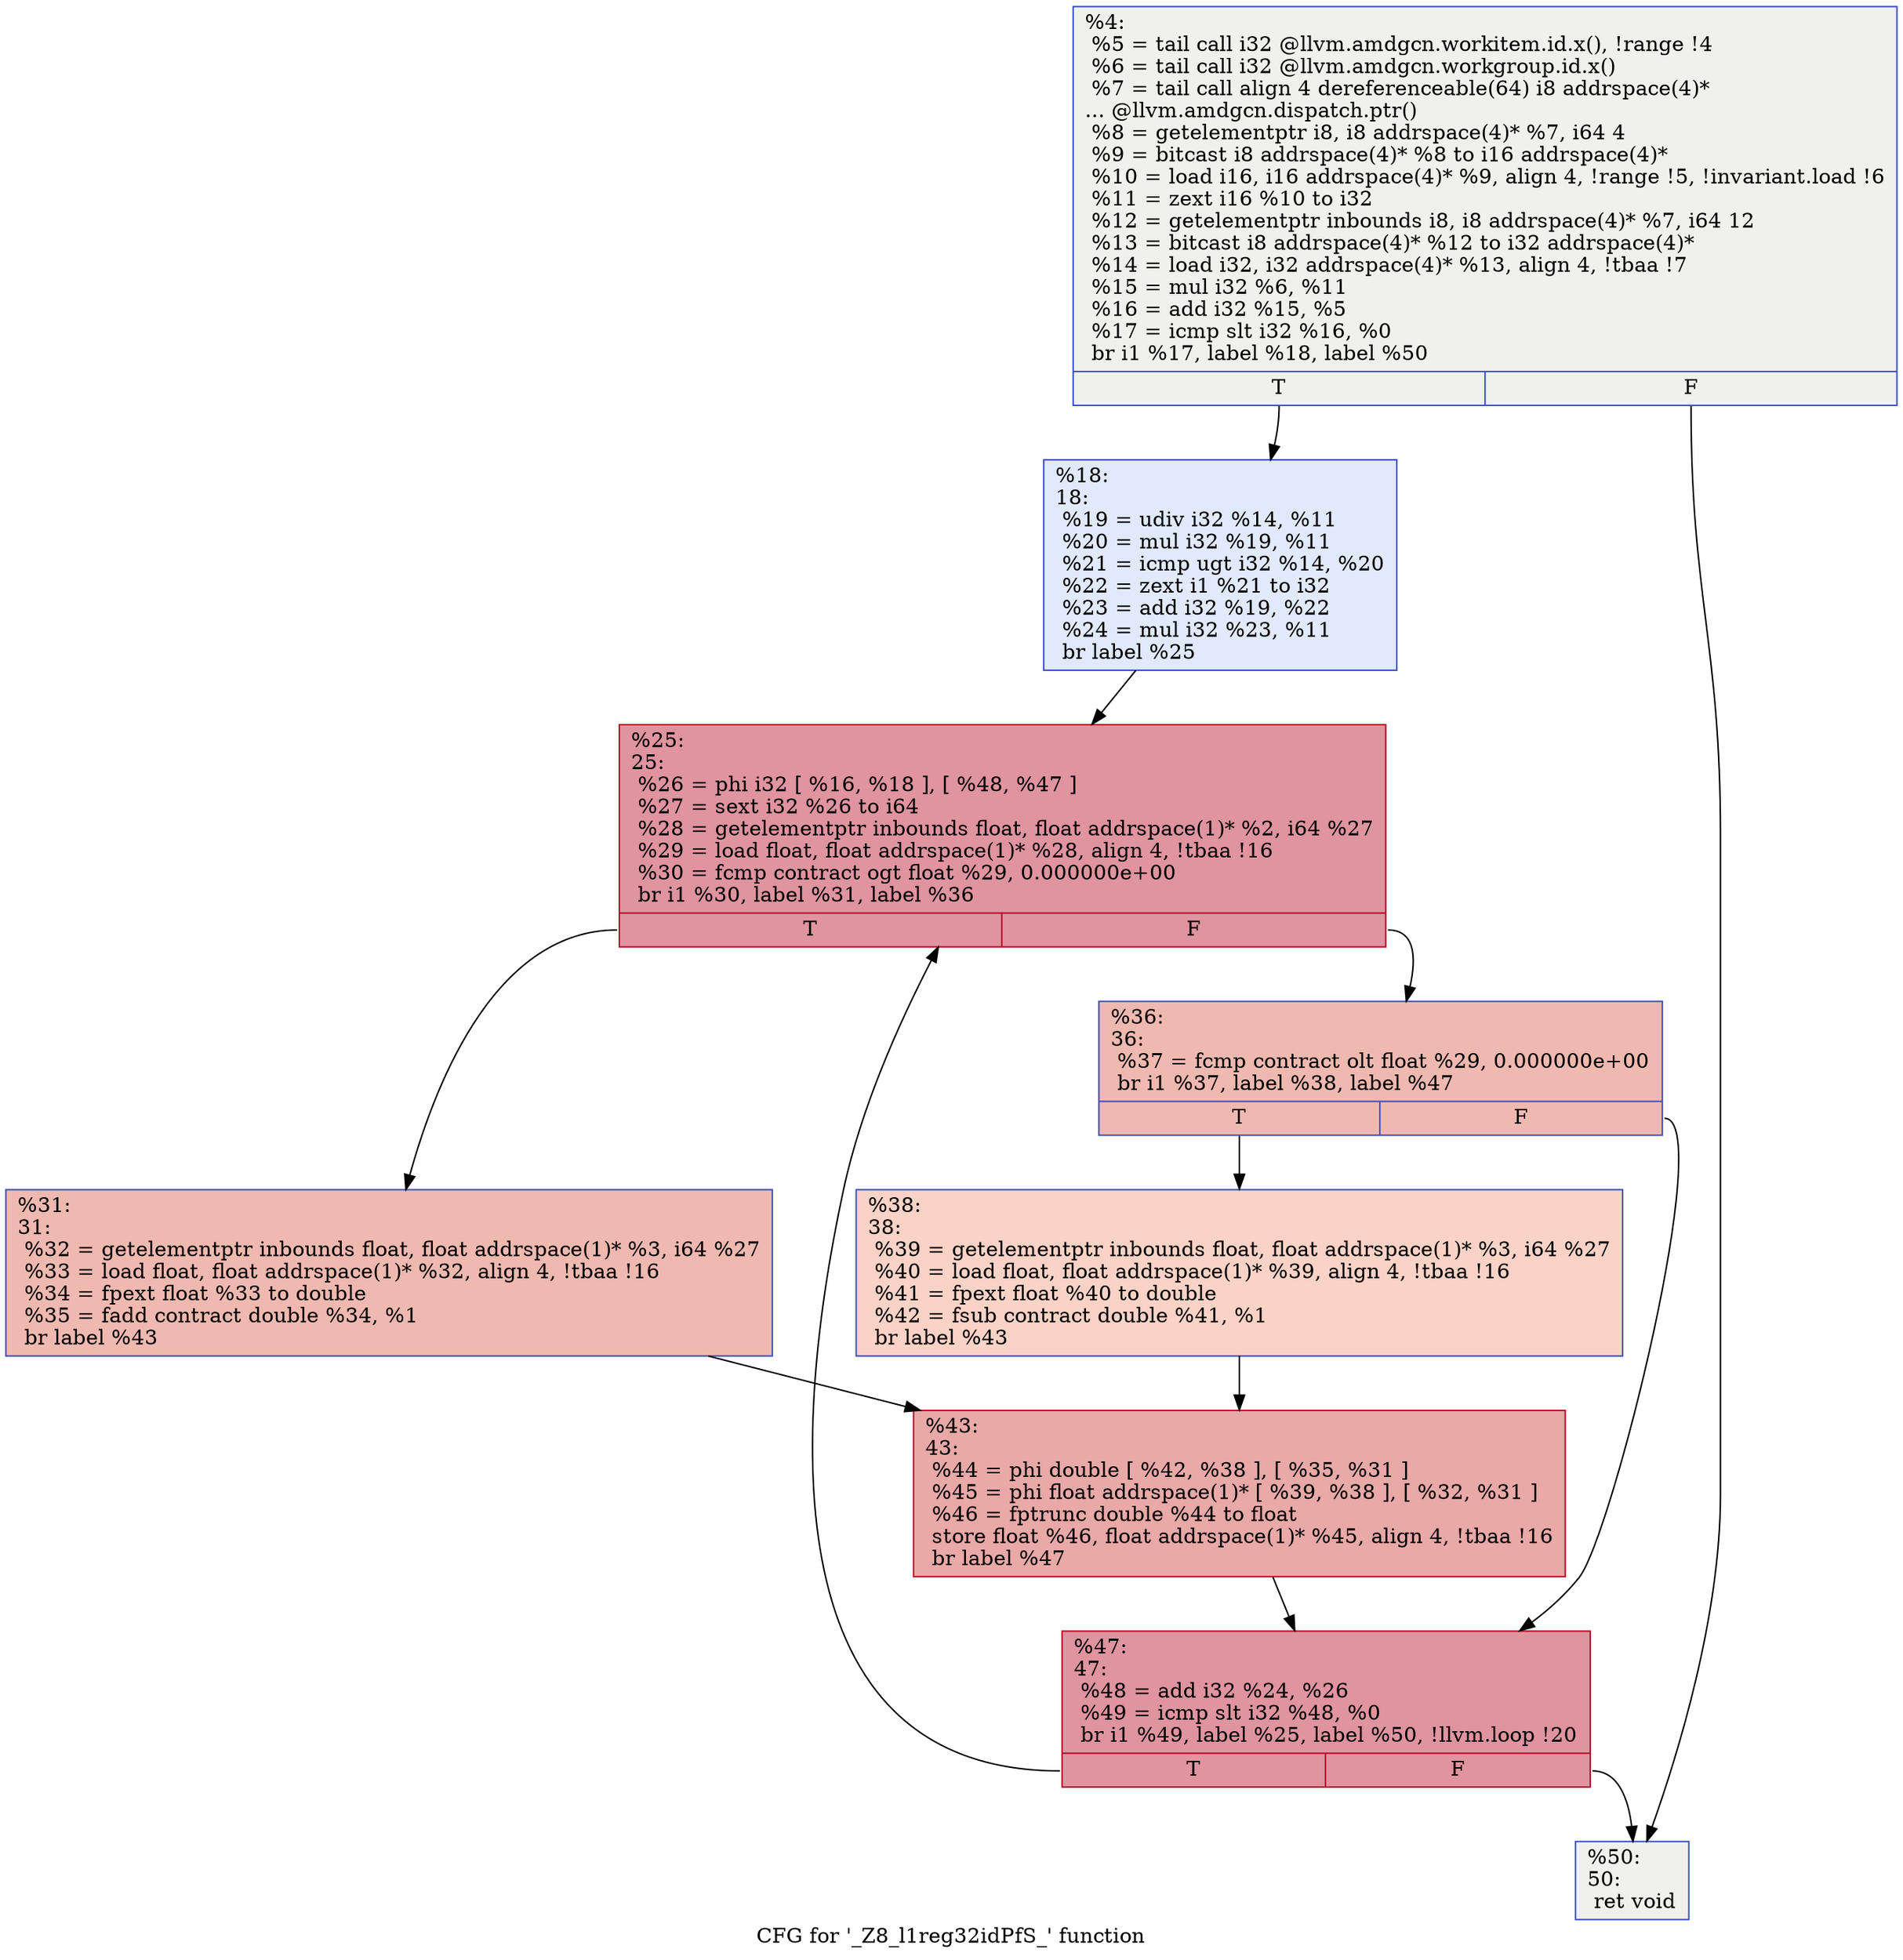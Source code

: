 digraph "CFG for '_Z8_l1reg32idPfS_' function" {
	label="CFG for '_Z8_l1reg32idPfS_' function";

	Node0x4ffb820 [shape=record,color="#3d50c3ff", style=filled, fillcolor="#dedcdb70",label="{%4:\l  %5 = tail call i32 @llvm.amdgcn.workitem.id.x(), !range !4\l  %6 = tail call i32 @llvm.amdgcn.workgroup.id.x()\l  %7 = tail call align 4 dereferenceable(64) i8 addrspace(4)*\l... @llvm.amdgcn.dispatch.ptr()\l  %8 = getelementptr i8, i8 addrspace(4)* %7, i64 4\l  %9 = bitcast i8 addrspace(4)* %8 to i16 addrspace(4)*\l  %10 = load i16, i16 addrspace(4)* %9, align 4, !range !5, !invariant.load !6\l  %11 = zext i16 %10 to i32\l  %12 = getelementptr inbounds i8, i8 addrspace(4)* %7, i64 12\l  %13 = bitcast i8 addrspace(4)* %12 to i32 addrspace(4)*\l  %14 = load i32, i32 addrspace(4)* %13, align 4, !tbaa !7\l  %15 = mul i32 %6, %11\l  %16 = add i32 %15, %5\l  %17 = icmp slt i32 %16, %0\l  br i1 %17, label %18, label %50\l|{<s0>T|<s1>F}}"];
	Node0x4ffb820:s0 -> Node0x4ffb870;
	Node0x4ffb820:s1 -> Node0x4ffdb20;
	Node0x4ffb870 [shape=record,color="#3d50c3ff", style=filled, fillcolor="#b9d0f970",label="{%18:\l18:                                               \l  %19 = udiv i32 %14, %11\l  %20 = mul i32 %19, %11\l  %21 = icmp ugt i32 %14, %20\l  %22 = zext i1 %21 to i32\l  %23 = add i32 %19, %22\l  %24 = mul i32 %23, %11\l  br label %25\l}"];
	Node0x4ffb870 -> Node0x4ffdfa0;
	Node0x4ffdfa0 [shape=record,color="#b70d28ff", style=filled, fillcolor="#b70d2870",label="{%25:\l25:                                               \l  %26 = phi i32 [ %16, %18 ], [ %48, %47 ]\l  %27 = sext i32 %26 to i64\l  %28 = getelementptr inbounds float, float addrspace(1)* %2, i64 %27\l  %29 = load float, float addrspace(1)* %28, align 4, !tbaa !16\l  %30 = fcmp contract ogt float %29, 0.000000e+00\l  br i1 %30, label %31, label %36\l|{<s0>T|<s1>F}}"];
	Node0x4ffdfa0:s0 -> Node0x4ffef70;
	Node0x4ffdfa0:s1 -> Node0x4fff000;
	Node0x4ffef70 [shape=record,color="#3d50c3ff", style=filled, fillcolor="#de614d70",label="{%31:\l31:                                               \l  %32 = getelementptr inbounds float, float addrspace(1)* %3, i64 %27\l  %33 = load float, float addrspace(1)* %32, align 4, !tbaa !16\l  %34 = fpext float %33 to double\l  %35 = fadd contract double %34, %1\l  br label %43\l}"];
	Node0x4ffef70 -> Node0x4fffa90;
	Node0x4fff000 [shape=record,color="#3d50c3ff", style=filled, fillcolor="#de614d70",label="{%36:\l36:                                               \l  %37 = fcmp contract olt float %29, 0.000000e+00\l  br i1 %37, label %38, label %47\l|{<s0>T|<s1>F}}"];
	Node0x4fff000:s0 -> Node0x4fffbe0;
	Node0x4fff000:s1 -> Node0x4ffe060;
	Node0x4fffbe0 [shape=record,color="#3d50c3ff", style=filled, fillcolor="#f59c7d70",label="{%38:\l38:                                               \l  %39 = getelementptr inbounds float, float addrspace(1)* %3, i64 %27\l  %40 = load float, float addrspace(1)* %39, align 4, !tbaa !16\l  %41 = fpext float %40 to double\l  %42 = fsub contract double %41, %1\l  br label %43\l}"];
	Node0x4fffbe0 -> Node0x4fffa90;
	Node0x4fffa90 [shape=record,color="#b70d28ff", style=filled, fillcolor="#ca3b3770",label="{%43:\l43:                                               \l  %44 = phi double [ %42, %38 ], [ %35, %31 ]\l  %45 = phi float addrspace(1)* [ %39, %38 ], [ %32, %31 ]\l  %46 = fptrunc double %44 to float\l  store float %46, float addrspace(1)* %45, align 4, !tbaa !16\l  br label %47\l}"];
	Node0x4fffa90 -> Node0x4ffe060;
	Node0x4ffe060 [shape=record,color="#b70d28ff", style=filled, fillcolor="#b70d2870",label="{%47:\l47:                                               \l  %48 = add i32 %24, %26\l  %49 = icmp slt i32 %48, %0\l  br i1 %49, label %25, label %50, !llvm.loop !20\l|{<s0>T|<s1>F}}"];
	Node0x4ffe060:s0 -> Node0x4ffdfa0;
	Node0x4ffe060:s1 -> Node0x4ffdb20;
	Node0x4ffdb20 [shape=record,color="#3d50c3ff", style=filled, fillcolor="#dedcdb70",label="{%50:\l50:                                               \l  ret void\l}"];
}
